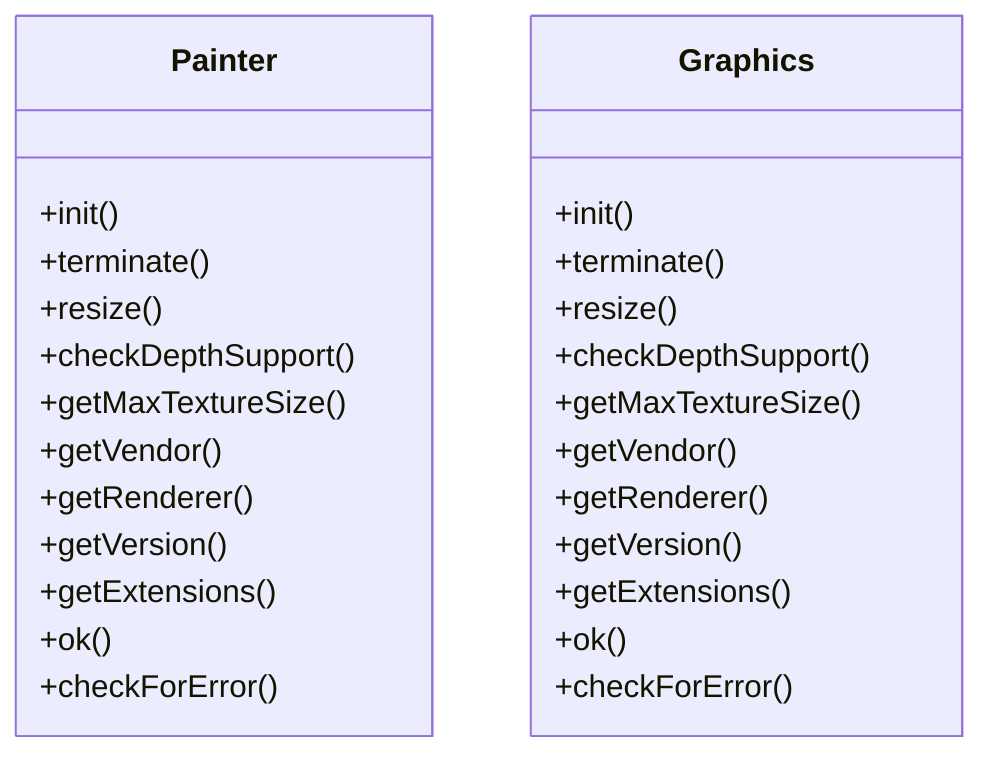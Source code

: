 classDiagram
    class Painter {
        +init()
        +terminate()
        +resize()
        +checkDepthSupport()
        +getMaxTextureSize()
        +getVendor()
        +getRenderer()
        +getVersion()
        +getExtensions()
        +ok()
        +checkForError()
    }
    class Graphics {
        +init()
        +terminate()
        +resize()
        +checkDepthSupport()
        +getMaxTextureSize()
        +getVendor()
        +getRenderer()
        +getVersion()
        +getExtensions()
        +ok()
        +checkForError()
    }